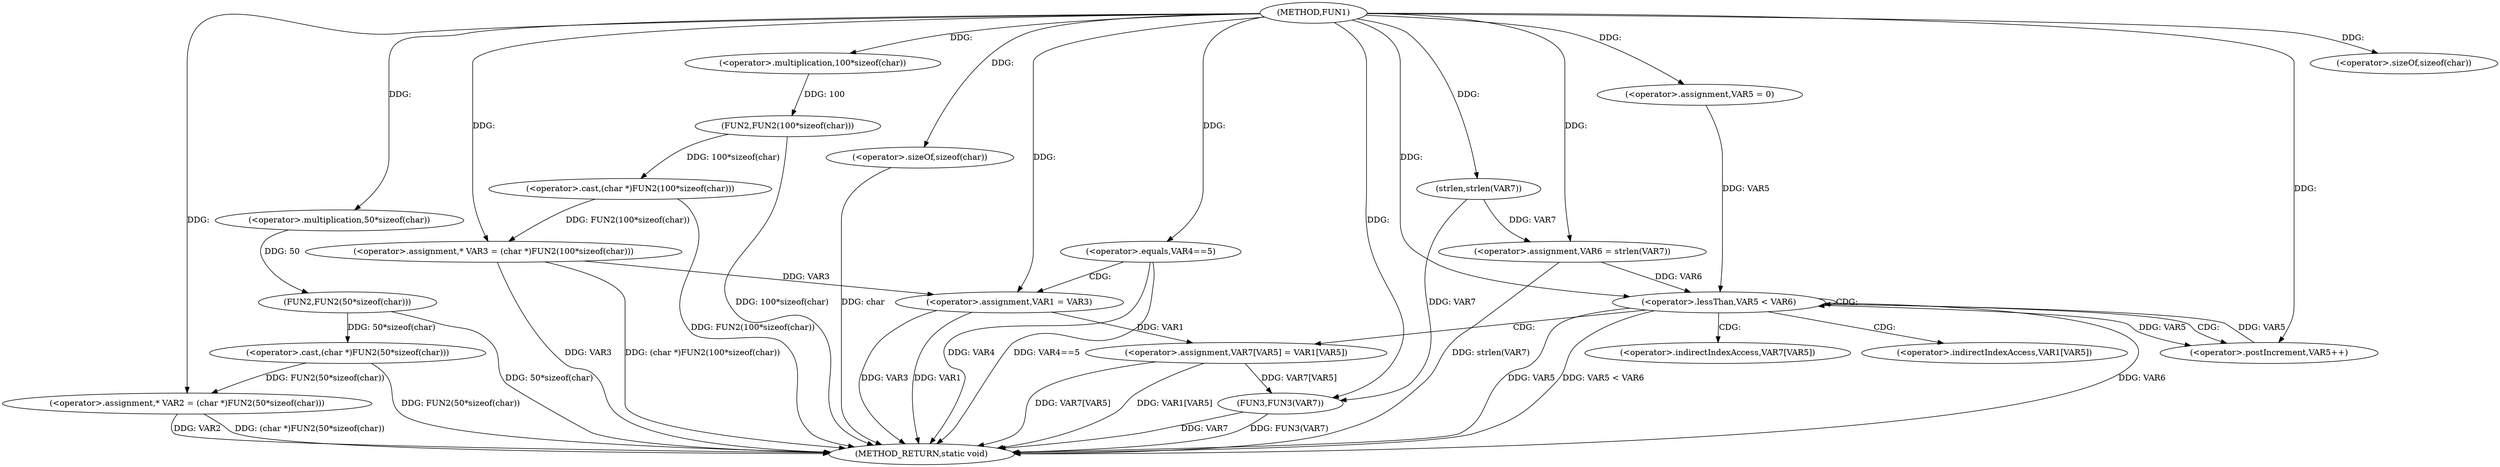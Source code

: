 digraph FUN1 {  
"1000100" [label = "(METHOD,FUN1)" ]
"1000158" [label = "(METHOD_RETURN,static void)" ]
"1000104" [label = "(<operator>.assignment,* VAR2 = (char *)FUN2(50*sizeof(char)))" ]
"1000106" [label = "(<operator>.cast,(char *)FUN2(50*sizeof(char)))" ]
"1000108" [label = "(FUN2,FUN2(50*sizeof(char)))" ]
"1000109" [label = "(<operator>.multiplication,50*sizeof(char))" ]
"1000111" [label = "(<operator>.sizeOf,sizeof(char))" ]
"1000114" [label = "(<operator>.assignment,* VAR3 = (char *)FUN2(100*sizeof(char)))" ]
"1000116" [label = "(<operator>.cast,(char *)FUN2(100*sizeof(char)))" ]
"1000118" [label = "(FUN2,FUN2(100*sizeof(char)))" ]
"1000119" [label = "(<operator>.multiplication,100*sizeof(char))" ]
"1000121" [label = "(<operator>.sizeOf,sizeof(char))" ]
"1000124" [label = "(<operator>.equals,VAR4==5)" ]
"1000128" [label = "(<operator>.assignment,VAR1 = VAR3)" ]
"1000135" [label = "(<operator>.assignment,VAR6 = strlen(VAR7))" ]
"1000137" [label = "(strlen,strlen(VAR7))" ]
"1000140" [label = "(<operator>.assignment,VAR5 = 0)" ]
"1000143" [label = "(<operator>.lessThan,VAR5 < VAR6)" ]
"1000146" [label = "(<operator>.postIncrement,VAR5++)" ]
"1000149" [label = "(<operator>.assignment,VAR7[VAR5] = VAR1[VAR5])" ]
"1000156" [label = "(FUN3,FUN3(VAR7))" ]
"1000150" [label = "(<operator>.indirectIndexAccess,VAR7[VAR5])" ]
"1000153" [label = "(<operator>.indirectIndexAccess,VAR1[VAR5])" ]
  "1000128" -> "1000158"  [ label = "DDG: VAR3"] 
  "1000124" -> "1000158"  [ label = "DDG: VAR4"] 
  "1000106" -> "1000158"  [ label = "DDG: FUN2(50*sizeof(char))"] 
  "1000156" -> "1000158"  [ label = "DDG: VAR7"] 
  "1000104" -> "1000158"  [ label = "DDG: VAR2"] 
  "1000149" -> "1000158"  [ label = "DDG: VAR1[VAR5]"] 
  "1000116" -> "1000158"  [ label = "DDG: FUN2(100*sizeof(char))"] 
  "1000149" -> "1000158"  [ label = "DDG: VAR7[VAR5]"] 
  "1000118" -> "1000158"  [ label = "DDG: 100*sizeof(char)"] 
  "1000114" -> "1000158"  [ label = "DDG: (char *)FUN2(100*sizeof(char))"] 
  "1000124" -> "1000158"  [ label = "DDG: VAR4==5"] 
  "1000128" -> "1000158"  [ label = "DDG: VAR1"] 
  "1000143" -> "1000158"  [ label = "DDG: VAR5"] 
  "1000114" -> "1000158"  [ label = "DDG: VAR3"] 
  "1000143" -> "1000158"  [ label = "DDG: VAR5 < VAR6"] 
  "1000121" -> "1000158"  [ label = "DDG: char"] 
  "1000143" -> "1000158"  [ label = "DDG: VAR6"] 
  "1000156" -> "1000158"  [ label = "DDG: FUN3(VAR7)"] 
  "1000135" -> "1000158"  [ label = "DDG: strlen(VAR7)"] 
  "1000104" -> "1000158"  [ label = "DDG: (char *)FUN2(50*sizeof(char))"] 
  "1000108" -> "1000158"  [ label = "DDG: 50*sizeof(char)"] 
  "1000106" -> "1000104"  [ label = "DDG: FUN2(50*sizeof(char))"] 
  "1000100" -> "1000104"  [ label = "DDG: "] 
  "1000108" -> "1000106"  [ label = "DDG: 50*sizeof(char)"] 
  "1000109" -> "1000108"  [ label = "DDG: 50"] 
  "1000100" -> "1000109"  [ label = "DDG: "] 
  "1000100" -> "1000111"  [ label = "DDG: "] 
  "1000116" -> "1000114"  [ label = "DDG: FUN2(100*sizeof(char))"] 
  "1000100" -> "1000114"  [ label = "DDG: "] 
  "1000118" -> "1000116"  [ label = "DDG: 100*sizeof(char)"] 
  "1000119" -> "1000118"  [ label = "DDG: 100"] 
  "1000100" -> "1000119"  [ label = "DDG: "] 
  "1000100" -> "1000121"  [ label = "DDG: "] 
  "1000100" -> "1000124"  [ label = "DDG: "] 
  "1000114" -> "1000128"  [ label = "DDG: VAR3"] 
  "1000100" -> "1000128"  [ label = "DDG: "] 
  "1000137" -> "1000135"  [ label = "DDG: VAR7"] 
  "1000100" -> "1000135"  [ label = "DDG: "] 
  "1000100" -> "1000137"  [ label = "DDG: "] 
  "1000100" -> "1000140"  [ label = "DDG: "] 
  "1000140" -> "1000143"  [ label = "DDG: VAR5"] 
  "1000146" -> "1000143"  [ label = "DDG: VAR5"] 
  "1000100" -> "1000143"  [ label = "DDG: "] 
  "1000135" -> "1000143"  [ label = "DDG: VAR6"] 
  "1000143" -> "1000146"  [ label = "DDG: VAR5"] 
  "1000100" -> "1000146"  [ label = "DDG: "] 
  "1000128" -> "1000149"  [ label = "DDG: VAR1"] 
  "1000149" -> "1000156"  [ label = "DDG: VAR7[VAR5]"] 
  "1000137" -> "1000156"  [ label = "DDG: VAR7"] 
  "1000100" -> "1000156"  [ label = "DDG: "] 
  "1000124" -> "1000128"  [ label = "CDG: "] 
  "1000143" -> "1000153"  [ label = "CDG: "] 
  "1000143" -> "1000150"  [ label = "CDG: "] 
  "1000143" -> "1000146"  [ label = "CDG: "] 
  "1000143" -> "1000143"  [ label = "CDG: "] 
  "1000143" -> "1000149"  [ label = "CDG: "] 
}
